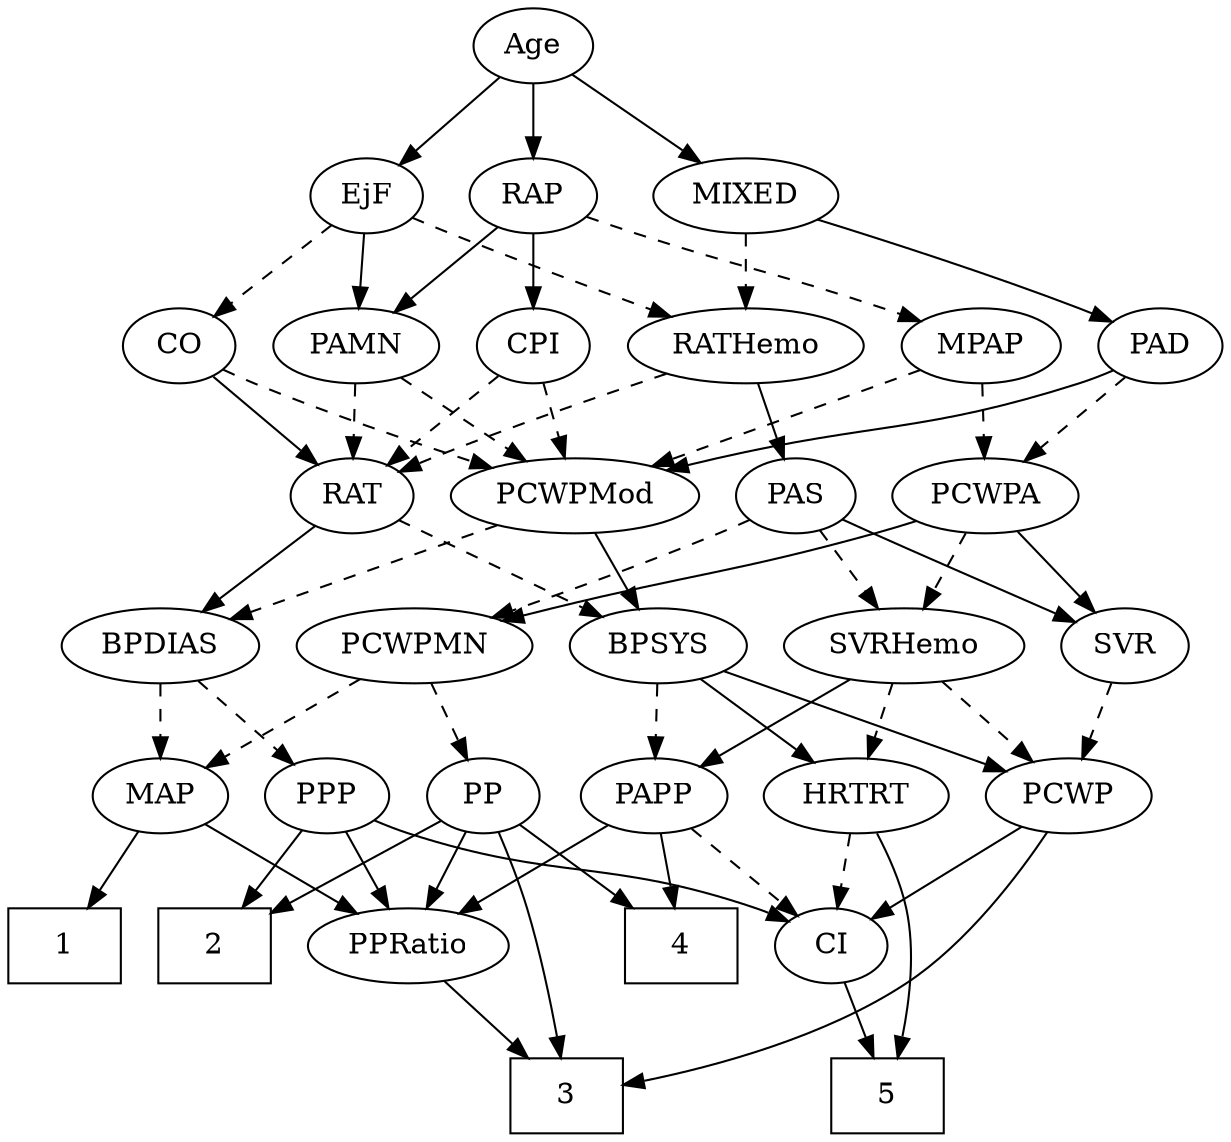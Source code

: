 strict digraph {
	graph [bb="0,0,555.6,540"];
	node [label="\N"];
	1	[height=0.5,
		pos="27,90",
		shape=box,
		width=0.75];
	2	[height=0.5,
		pos="99,90",
		shape=box,
		width=0.75];
	3	[height=0.5,
		pos="252,18",
		shape=box,
		width=0.75];
	4	[height=0.5,
		pos="307,90",
		shape=box,
		width=0.75];
	5	[height=0.5,
		pos="406,18",
		shape=box,
		width=0.75];
	Age	[height=0.5,
		pos="249,522",
		width=0.75];
	EjF	[height=0.5,
		pos="172,450",
		width=0.75];
	Age -> EjF	[pos="e,187.3,464.91 233.42,506.83 222.39,496.81 207.41,483.19 195.01,471.92",
		style=solid];
	RAP	[height=0.5,
		pos="249,450",
		width=0.77632];
	Age -> RAP	[pos="e,249,468.1 249,503.7 249,495.98 249,486.71 249,478.11",
		style=solid];
	MIXED	[height=0.5,
		pos="343,450",
		width=1.1193];
	Age -> MIXED	[pos="e,323.12,465.8 266.68,507.83 280.23,497.74 299.2,483.62 314.83,471.98",
		style=solid];
	CO	[height=0.5,
		pos="87,378",
		width=0.75];
	EjF -> CO	[pos="e,103.34,392.46 155.61,435.5 143.03,425.14 125.46,410.67 111.25,398.97",
		style=dashed];
	PAMN	[height=0.5,
		pos="168,378",
		width=1.011];
	EjF -> PAMN	[pos="e,168.98,396.1 171.01,431.7 170.57,423.98 170.04,414.71 169.55,406.11",
		style=solid];
	RATHemo	[height=0.5,
		pos="343,378",
		width=1.3721];
	EjF -> RATHemo	[pos="e,310.9,391.8 194.4,439.4 200.13,436.97 206.28,434.37 212,432 241.84,419.62 275.64,405.96 301.44,395.6",
		style=dashed];
	MPAP	[height=0.5,
		pos="445,378",
		width=0.97491];
	RAP -> MPAP	[pos="e,418.08,389.62 272.3,440.01 279.26,437.38 286.92,434.53 294,432 341.25,415.13 353.81,413.05 401,396 403.51,395.09 406.1,394.14 \
408.7,393.17",
		style=dashed];
	RAP -> PAMN	[pos="e,185.37,394.01 233,435.17 221.62,425.34 206.11,411.93 193.09,400.69",
		style=solid];
	CPI	[height=0.5,
		pos="249,378",
		width=0.75];
	RAP -> CPI	[pos="e,249,396.1 249,431.7 249,423.98 249,414.71 249,406.11",
		style=solid];
	PAD	[height=0.5,
		pos="527,378",
		width=0.79437];
	MIXED -> PAD	[pos="e,504.61,389.34 374.01,438.48 403.73,428.21 449.75,411.88 489,396 491.07,395.16 493.19,394.28 495.32,393.38",
		style=solid];
	MIXED -> RATHemo	[pos="e,343,396.1 343,431.7 343,423.98 343,414.71 343,406.11",
		style=dashed];
	PCWPMod	[height=0.5,
		pos="263,306",
		width=1.4443];
	MPAP -> PCWPMod	[pos="e,296.47,319.83 417.54,366.38 412.06,364.27 406.35,362.06 401,360 369.22,347.76 333.3,333.97 306.08,323.52",
		style=dashed];
	PCWPA	[height=0.5,
		pos="447,306",
		width=1.1555];
	MPAP -> PCWPA	[pos="e,446.51,324.1 445.49,359.7 445.71,351.98 445.98,342.71 446.23,334.11",
		style=dashed];
	BPSYS	[height=0.5,
		pos="302,234",
		width=1.0471];
	PCWP	[height=0.5,
		pos="484,162",
		width=0.97491];
	BPSYS -> PCWP	[pos="e,456.54,173.62 330.55,222.05 358.46,211.35 402.16,194.58 440,180 442.34,179.1 444.75,178.17 447.18,177.23",
		style=solid];
	PAPP	[height=0.5,
		pos="302,162",
		width=0.88464];
	BPSYS -> PAPP	[pos="e,302,180.1 302,215.7 302,207.98 302,198.71 302,190.11",
		style=dashed];
	HRTRT	[height=0.5,
		pos="391,162",
		width=1.1013];
	BPSYS -> HRTRT	[pos="e,371.85,178.07 320.87,218.15 333.3,208.38 349.76,195.43 363.62,184.54",
		style=solid];
	PAD -> PCWPMod	[pos="e,301.64,318.12 505.2,366.33 499.97,364.03 494.36,361.76 489,360 417.7,336.55 396.85,342.08 324,324 319.92,322.99 315.7,321.9 311.46,\
320.78",
		style=solid];
	PAD -> PCWPA	[pos="e,464.55,322.36 510.81,362.83 499.8,353.2 485,340.25 472.43,329.25",
		style=dashed];
	RAT	[height=0.5,
		pos="166,306",
		width=0.75827];
	CO -> RAT	[pos="e,150.42,320.8 102.61,363.17 114.08,353.01 129.85,339.03 142.79,327.56",
		style=solid];
	CO -> PCWPMod	[pos="e,227.89,319.42 108.19,366.65 113.03,364.39 118.16,362.05 123,360 154.56,346.6 190.78,332.93 218.47,322.83",
		style=dashed];
	PAS	[height=0.5,
		pos="360,306",
		width=0.75];
	SVR	[height=0.5,
		pos="504,234",
		width=0.77632];
	PAS -> SVR	[pos="e,482.19,245.6 381.25,294.67 405.46,282.9 445.26,263.56 472.95,250.09",
		style=solid];
	PCWPMN	[height=0.5,
		pos="196,234",
		width=1.3902];
	PAS -> PCWPMN	[pos="e,228.27,247.86 338.76,294.76 333.93,292.49 328.8,290.13 324,288 295.46,275.36 262.96,261.92 237.85,251.73",
		style=dashed];
	SVRHemo	[height=0.5,
		pos="408,234",
		width=1.3902];
	PAS -> SVRHemo	[pos="e,396.48,251.8 370.89,289.12 376.74,280.59 384.08,269.89 390.68,260.25",
		style=dashed];
	PAMN -> RAT	[pos="e,166.49,324.1 167.51,359.7 167.29,351.98 167.02,342.71 166.77,334.11",
		style=dashed];
	PAMN -> PCWPMod	[pos="e,241.69,322.7 187.68,362.5 200.86,352.79 218.44,339.83 233.31,328.88",
		style=dashed];
	RATHemo -> PAS	[pos="e,355.8,324.28 347.12,360.05 349.01,352.26 351.3,342.82 353.42,334.08",
		style=solid];
	RATHemo -> RAT	[pos="e,187.19,317.36 308.5,364.92 279.76,354.65 237.88,339.19 202,324 200.19,323.23 198.33,322.42 196.46,321.6",
		style=dashed];
	CPI -> RAT	[pos="e,182.08,320.56 232.6,363.17 220.36,352.85 203.45,338.58 189.73,327.01",
		style=dashed];
	CPI -> PCWPMod	[pos="e,259.54,324.28 252.39,360.05 253.93,352.35 255.79,343.03 257.53,334.36",
		style=dashed];
	RAT -> BPSYS	[pos="e,277.1,247.82 186.95,294.22 208.59,283.08 242.68,265.53 268.15,252.42",
		style=dashed];
	BPDIAS	[height=0.5,
		pos="86,234",
		width=1.1735];
	RAT -> BPDIAS	[pos="e,103.72,250.51 150.19,291.17 139.11,281.47 124.05,268.29 111.3,257.14",
		style=solid];
	SVR -> PCWP	[pos="e,488.94,180.28 499.16,216.05 496.93,208.26 494.23,198.82 491.74,190.08",
		style=dashed];
	PCWPMod -> BPSYS	[pos="e,292.65,251.79 272.44,288.05 277.04,279.8 282.67,269.7 287.77,260.54",
		style=solid];
	PCWPMod -> BPDIAS	[pos="e,116.05,246.88 230.12,292 200.5,280.28 156.88,263.03 125.4,250.58",
		style=dashed];
	PCWPA -> SVR	[pos="e,491.63,250.19 460.22,288.76 467.62,279.68 476.97,268.19 485.13,258.18",
		style=solid];
	PCWPA -> PCWPMN	[pos="e,233.41,245.96 415.55,294.13 409.11,292.01 402.36,289.87 396,288 333.95,269.76 317.41,268.96 255,252 251.17,250.96 247.22,249.86 \
243.24,248.75",
		style=solid];
	PCWPA -> SVRHemo	[pos="e,417.45,251.96 437.76,288.41 433.16,280.16 427.5,270.01 422.36,260.78",
		style=dashed];
	MAP	[height=0.5,
		pos="77,162",
		width=0.84854];
	PCWPMN -> MAP	[pos="e,97.942,175.32 171.05,218.33 152.26,207.27 126.43,192.07 106.59,180.4",
		style=dashed];
	PP	[height=0.5,
		pos="225,162",
		width=0.75];
	PCWPMN -> PP	[pos="e,218.04,179.79 203.02,216.05 206.37,207.97 210.45,198.12 214.18,189.11",
		style=dashed];
	SVRHemo -> PCWP	[pos="e,467.51,178.19 425.63,216.76 435.89,207.31 448.96,195.27 460.14,184.98",
		style=dashed];
	SVRHemo -> PAPP	[pos="e,322.1,176.27 385,217.81 369.03,207.26 347.64,193.14 330.58,181.87",
		style=solid];
	SVRHemo -> HRTRT	[pos="e,395.2,180.28 403.88,216.05 401.99,208.26 399.7,198.82 397.58,190.08",
		style=dashed];
	BPDIAS -> MAP	[pos="e,79.199,180.1 83.775,215.7 82.783,207.98 81.592,198.71 80.486,190.11",
		style=dashed];
	PPP	[height=0.5,
		pos="153,162",
		width=0.75];
	BPDIAS -> PPP	[pos="e,138.77,177.86 101.2,217.12 110.19,207.73 121.7,195.7 131.59,185.36",
		style=dashed];
	MAP -> 1	[pos="e,39.352,108.29 65.654,145.12 59.654,136.72 52.14,126.2 45.336,116.67",
		style=solid];
	PPRatio	[height=0.5,
		pos="184,90",
		width=1.1013];
	MAP -> PPRatio	[pos="e,162.29,105.2 96.625,148.16 112.59,137.71 135.4,122.79 153.71,110.81",
		style=solid];
	PP -> 2	[pos="e,126.25,106.14 204.76,149.75 186.05,139.36 157.81,123.67 135.22,111.12",
		style=solid];
	PP -> 3	[pos="e,248.73,36.189 228.26,143.87 232.86,119.67 241.31,75.211 246.79,46.393",
		style=solid];
	PP -> 4	[pos="e,287.06,108.02 241.2,147.17 252.1,137.87 266.75,125.36 279.45,114.52",
		style=solid];
	PP -> PPRatio	[pos="e,193.74,107.63 215.49,144.76 210.54,136.32 204.38,125.8 198.83,116.31",
		style=solid];
	PPP -> 2	[pos="e,112.47,108.46 141.02,145.46 134.48,136.99 126.22,126.29 118.76,116.61",
		style=solid];
	PPP -> PPRatio	[pos="e,176.49,107.96 160.35,144.41 163.92,136.34 168.31,126.43 172.33,117.35",
		style=solid];
	CI	[height=0.5,
		pos="379,90",
		width=0.75];
	PPP -> CI	[pos="e,358.37,101.65 173.63,150.35 178.58,148.05 183.91,145.77 189,144 255.37,120.86 276.63,131.14 343,108 344.91,107.33 346.85,106.6 \
348.8,105.82",
		style=solid];
	PPRatio -> 3	[pos="e,235.2,36.292 199.43,73.116 207.92,64.373 218.65,53.334 228.19,43.51",
		style=solid];
	PCWP -> 3	[pos="e,279.01,22.763 475.28,144.44 463.95,124.48 442.35,91.23 415,72 376.84,45.165 324.28,31.321 289.28,24.62",
		style=solid];
	PCWP -> CI	[pos="e,397.34,103.22 463.51,147.34 446.99,136.33 423.64,120.76 405.67,108.78",
		style=solid];
	CI -> 5	[pos="e,399.27,36.447 385.4,72.411 388.44,64.539 392.14,54.929 395.57,46.042",
		style=solid];
	PAPP -> 4	[pos="e,305.78,108.1 303.24,143.7 303.79,135.98 304.45,126.71 305.06,118.11",
		style=solid];
	PAPP -> PPRatio	[pos="e,207.34,104.85 280.9,148.49 262.89,137.8 236.69,122.26 216.08,110.03",
		style=solid];
	PAPP -> CI	[pos="e,363.74,104.87 318.33,146.15 329.34,136.15 344.02,122.8 356.18,111.75",
		style=dashed];
	HRTRT -> 5	[pos="e,410.9,36.239 400.71,144.45 406.08,134.3 412.23,120.84 415,108 419.4,87.634 416.71,64.172 413.16,46.452",
		style=solid];
	HRTRT -> CI	[pos="e,381.93,108.1 388.03,143.7 386.71,135.98 385.12,126.71 383.65,118.11",
		style=dashed];
}
